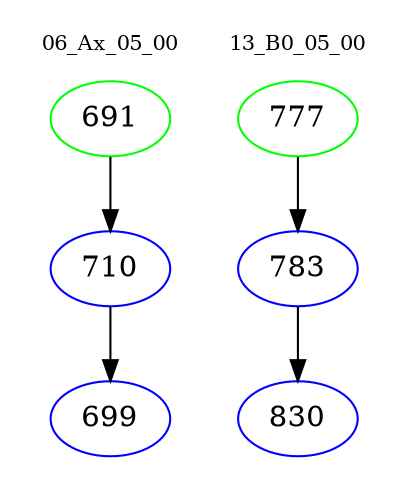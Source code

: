digraph{
subgraph cluster_0 {
color = white
label = "06_Ax_05_00";
fontsize=10;
T0_691 [label="691", color="green"]
T0_691 -> T0_710 [color="black"]
T0_710 [label="710", color="blue"]
T0_710 -> T0_699 [color="black"]
T0_699 [label="699", color="blue"]
}
subgraph cluster_1 {
color = white
label = "13_B0_05_00";
fontsize=10;
T1_777 [label="777", color="green"]
T1_777 -> T1_783 [color="black"]
T1_783 [label="783", color="blue"]
T1_783 -> T1_830 [color="black"]
T1_830 [label="830", color="blue"]
}
}
